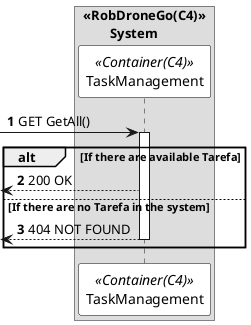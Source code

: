 @startuml listTarefaSD
autonumber

skinparam sequence {
ParticipantBorderColor black
ParticipantBackgroundColor white
}


box "<<RobDroneGo(C4)>>\n\tSystem"

participant TaskManagement as CM <<Container(C4)>>
end box

-> CM: GET GetAll()
activate CM

alt If there are available Tarefa
 <-- CM : 200 OK


else If there are no Tarefa in the system

 <-- CM : 404 NOT FOUND
deactivate CM


end


@enduml